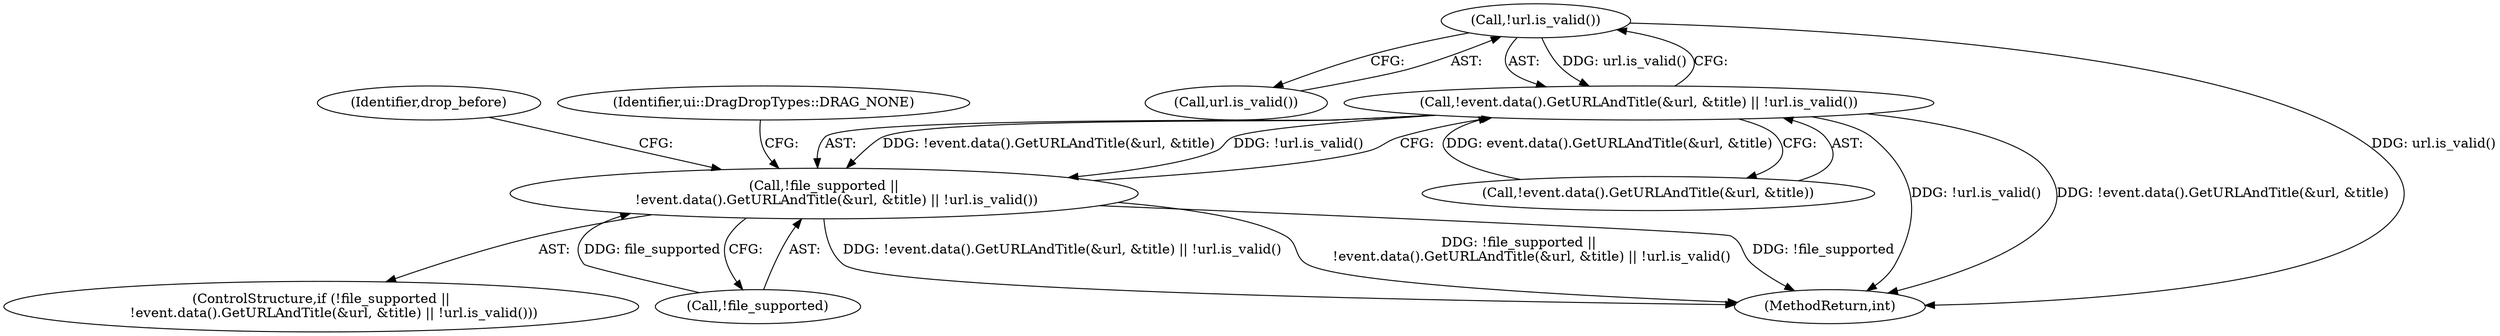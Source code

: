 digraph "1_Chrome_1161a49d663dd395bd639549c2dfe7324f847938_3@del" {
"1000143" [label="(Call,!url.is_valid())"];
"1000136" [label="(Call,!event.data().GetURLAndTitle(&url, &title) || !url.is_valid())"];
"1000133" [label="(Call,!file_supported ||\n      !event.data().GetURLAndTitle(&url, &title) || !url.is_valid())"];
"1000137" [label="(Call,!event.data().GetURLAndTitle(&url, &title))"];
"1000143" [label="(Call,!url.is_valid())"];
"1000136" [label="(Call,!event.data().GetURLAndTitle(&url, &title) || !url.is_valid())"];
"1000154" [label="(MethodReturn,int)"];
"1000132" [label="(ControlStructure,if (!file_supported ||\n      !event.data().GetURLAndTitle(&url, &title) || !url.is_valid()))"];
"1000134" [label="(Call,!file_supported)"];
"1000148" [label="(Identifier,drop_before)"];
"1000133" [label="(Call,!file_supported ||\n      !event.data().GetURLAndTitle(&url, &title) || !url.is_valid())"];
"1000146" [label="(Identifier,ui::DragDropTypes::DRAG_NONE)"];
"1000144" [label="(Call,url.is_valid())"];
"1000143" -> "1000136"  [label="AST: "];
"1000143" -> "1000144"  [label="CFG: "];
"1000144" -> "1000143"  [label="AST: "];
"1000136" -> "1000143"  [label="CFG: "];
"1000143" -> "1000154"  [label="DDG: url.is_valid()"];
"1000143" -> "1000136"  [label="DDG: url.is_valid()"];
"1000136" -> "1000133"  [label="AST: "];
"1000136" -> "1000137"  [label="CFG: "];
"1000137" -> "1000136"  [label="AST: "];
"1000133" -> "1000136"  [label="CFG: "];
"1000136" -> "1000154"  [label="DDG: !url.is_valid()"];
"1000136" -> "1000154"  [label="DDG: !event.data().GetURLAndTitle(&url, &title)"];
"1000136" -> "1000133"  [label="DDG: !event.data().GetURLAndTitle(&url, &title)"];
"1000136" -> "1000133"  [label="DDG: !url.is_valid()"];
"1000137" -> "1000136"  [label="DDG: event.data().GetURLAndTitle(&url, &title)"];
"1000133" -> "1000132"  [label="AST: "];
"1000133" -> "1000134"  [label="CFG: "];
"1000134" -> "1000133"  [label="AST: "];
"1000146" -> "1000133"  [label="CFG: "];
"1000148" -> "1000133"  [label="CFG: "];
"1000133" -> "1000154"  [label="DDG: !file_supported ||\n      !event.data().GetURLAndTitle(&url, &title) || !url.is_valid()"];
"1000133" -> "1000154"  [label="DDG: !file_supported"];
"1000133" -> "1000154"  [label="DDG: !event.data().GetURLAndTitle(&url, &title) || !url.is_valid()"];
"1000134" -> "1000133"  [label="DDG: file_supported"];
}
